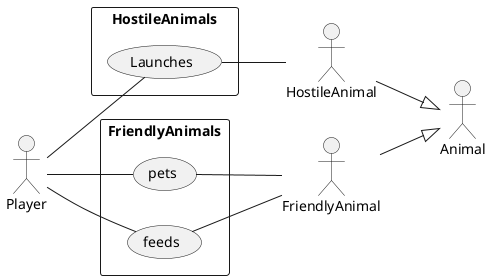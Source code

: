 @startuml
left to right direction
skinparam packageStyle rectangle
actor Player
actor Animal
actor HostileAnimal 
actor FriendlyAnimal 

rectangle HostileAnimals {
  Player -- (Launches)  
  (Launches) -- HostileAnimal
}
rectangle FriendlyAnimals {
  Player -- (pets)
  Player -- (feeds)
  (feeds) -- FriendlyAnimal
  (pets) -- FriendlyAnimal
}

HostileAnimal --|> Animal
FriendlyAnimal --|> Animal
@enduml
